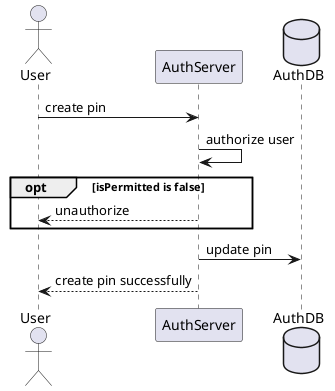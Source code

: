 @startuml

actor User

participant AuthServer

database AuthDB

User -> AuthServer: create pin
AuthServer -> AuthServer: authorize user
opt isPermitted is false
    AuthServer --> User: unauthorize
end
AuthServer -> AuthDB: update pin
AuthServer --> User: create pin successfully


@enduml